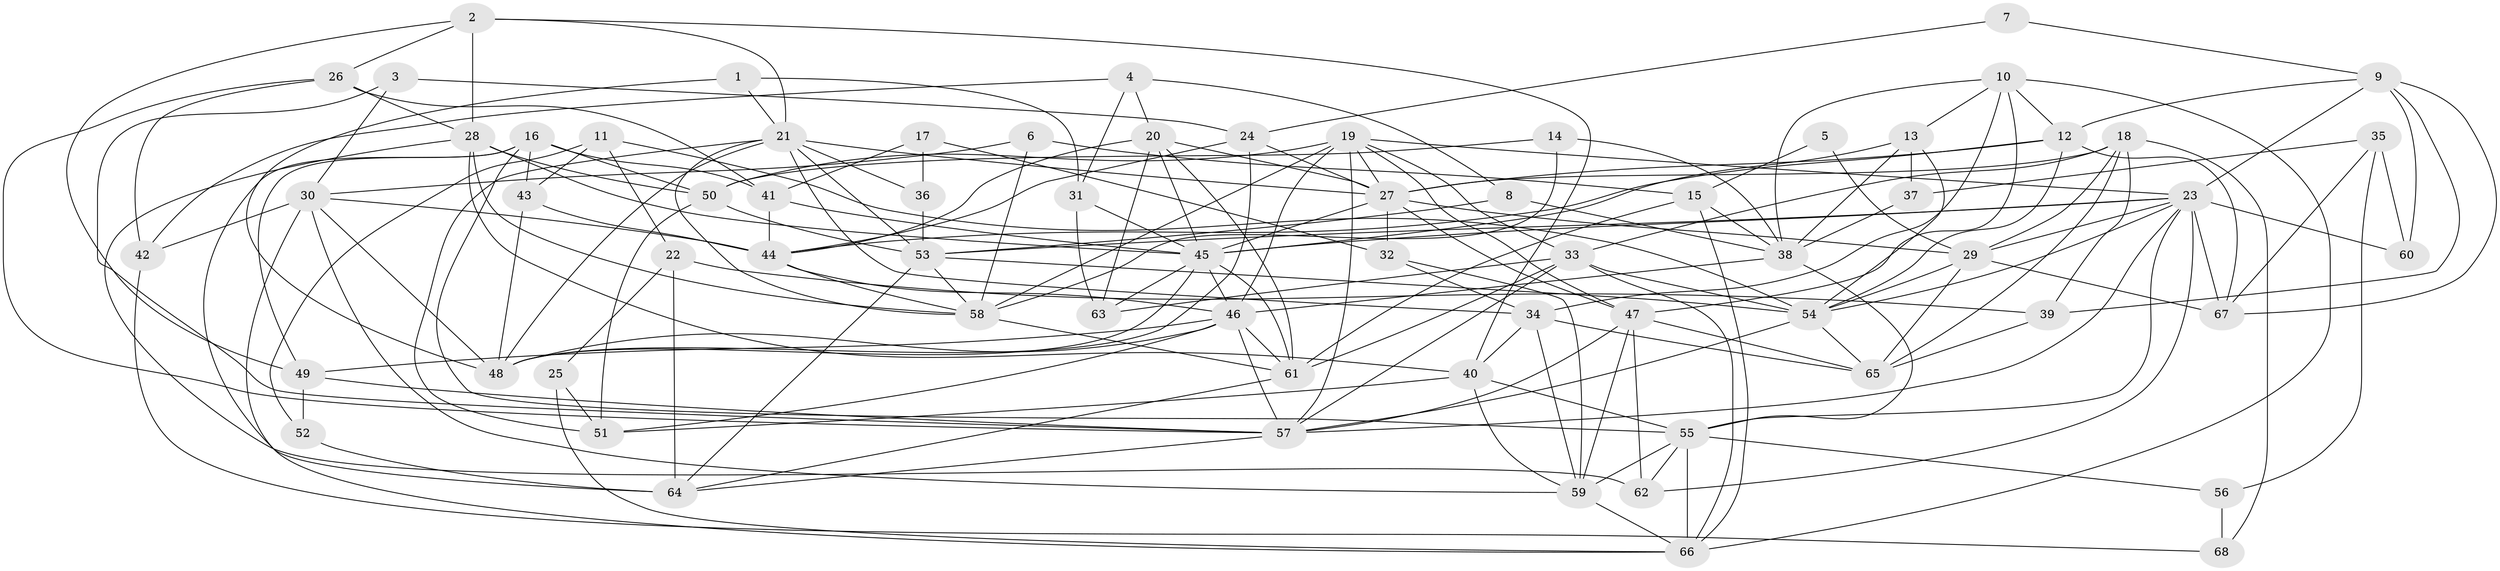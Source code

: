 // original degree distribution, {4: 0.22058823529411764, 3: 0.2647058823529412, 6: 0.09558823529411764, 5: 0.2426470588235294, 7: 0.03676470588235294, 2: 0.13970588235294118}
// Generated by graph-tools (version 1.1) at 2025/37/03/04/25 23:37:07]
// undirected, 68 vertices, 189 edges
graph export_dot {
  node [color=gray90,style=filled];
  1;
  2;
  3;
  4;
  5;
  6;
  7;
  8;
  9;
  10;
  11;
  12;
  13;
  14;
  15;
  16;
  17;
  18;
  19;
  20;
  21;
  22;
  23;
  24;
  25;
  26;
  27;
  28;
  29;
  30;
  31;
  32;
  33;
  34;
  35;
  36;
  37;
  38;
  39;
  40;
  41;
  42;
  43;
  44;
  45;
  46;
  47;
  48;
  49;
  50;
  51;
  52;
  53;
  54;
  55;
  56;
  57;
  58;
  59;
  60;
  61;
  62;
  63;
  64;
  65;
  66;
  67;
  68;
  1 -- 21 [weight=1.0];
  1 -- 31 [weight=1.0];
  1 -- 48 [weight=1.0];
  2 -- 21 [weight=1.0];
  2 -- 26 [weight=1.0];
  2 -- 28 [weight=1.0];
  2 -- 40 [weight=1.0];
  2 -- 49 [weight=1.0];
  3 -- 24 [weight=1.0];
  3 -- 30 [weight=1.0];
  3 -- 57 [weight=1.0];
  4 -- 8 [weight=1.0];
  4 -- 20 [weight=1.0];
  4 -- 31 [weight=1.0];
  4 -- 42 [weight=1.0];
  5 -- 15 [weight=1.0];
  5 -- 29 [weight=1.0];
  6 -- 15 [weight=1.0];
  6 -- 30 [weight=1.0];
  6 -- 58 [weight=1.0];
  7 -- 9 [weight=1.0];
  7 -- 24 [weight=1.0];
  8 -- 38 [weight=1.0];
  8 -- 53 [weight=1.0];
  9 -- 12 [weight=1.0];
  9 -- 23 [weight=1.0];
  9 -- 39 [weight=1.0];
  9 -- 60 [weight=1.0];
  9 -- 67 [weight=1.0];
  10 -- 12 [weight=1.0];
  10 -- 13 [weight=1.0];
  10 -- 34 [weight=1.0];
  10 -- 38 [weight=1.0];
  10 -- 47 [weight=1.0];
  10 -- 66 [weight=1.0];
  11 -- 22 [weight=1.0];
  11 -- 43 [weight=1.0];
  11 -- 52 [weight=1.0];
  11 -- 54 [weight=2.0];
  12 -- 27 [weight=1.0];
  12 -- 44 [weight=1.0];
  12 -- 54 [weight=1.0];
  12 -- 67 [weight=1.0];
  13 -- 37 [weight=1.0];
  13 -- 38 [weight=1.0];
  13 -- 45 [weight=1.0];
  13 -- 54 [weight=1.0];
  14 -- 38 [weight=1.0];
  14 -- 50 [weight=1.0];
  14 -- 58 [weight=2.0];
  15 -- 38 [weight=1.0];
  15 -- 61 [weight=1.0];
  15 -- 66 [weight=1.0];
  16 -- 41 [weight=2.0];
  16 -- 43 [weight=1.0];
  16 -- 49 [weight=1.0];
  16 -- 50 [weight=1.0];
  16 -- 55 [weight=1.0];
  16 -- 64 [weight=1.0];
  17 -- 32 [weight=1.0];
  17 -- 36 [weight=1.0];
  17 -- 41 [weight=1.0];
  18 -- 27 [weight=1.0];
  18 -- 29 [weight=1.0];
  18 -- 33 [weight=1.0];
  18 -- 39 [weight=1.0];
  18 -- 65 [weight=1.0];
  18 -- 68 [weight=1.0];
  19 -- 23 [weight=1.0];
  19 -- 27 [weight=1.0];
  19 -- 33 [weight=1.0];
  19 -- 46 [weight=1.0];
  19 -- 47 [weight=1.0];
  19 -- 50 [weight=1.0];
  19 -- 57 [weight=1.0];
  19 -- 58 [weight=1.0];
  20 -- 27 [weight=2.0];
  20 -- 44 [weight=1.0];
  20 -- 45 [weight=1.0];
  20 -- 61 [weight=1.0];
  20 -- 63 [weight=1.0];
  21 -- 27 [weight=1.0];
  21 -- 34 [weight=1.0];
  21 -- 36 [weight=1.0];
  21 -- 48 [weight=1.0];
  21 -- 51 [weight=1.0];
  21 -- 53 [weight=1.0];
  21 -- 58 [weight=1.0];
  22 -- 25 [weight=1.0];
  22 -- 39 [weight=1.0];
  22 -- 64 [weight=1.0];
  23 -- 29 [weight=1.0];
  23 -- 45 [weight=1.0];
  23 -- 53 [weight=1.0];
  23 -- 54 [weight=1.0];
  23 -- 55 [weight=1.0];
  23 -- 57 [weight=1.0];
  23 -- 60 [weight=1.0];
  23 -- 62 [weight=1.0];
  23 -- 67 [weight=1.0];
  24 -- 27 [weight=1.0];
  24 -- 44 [weight=1.0];
  24 -- 48 [weight=1.0];
  25 -- 51 [weight=1.0];
  25 -- 66 [weight=1.0];
  26 -- 28 [weight=1.0];
  26 -- 41 [weight=1.0];
  26 -- 42 [weight=1.0];
  26 -- 57 [weight=1.0];
  27 -- 29 [weight=1.0];
  27 -- 32 [weight=1.0];
  27 -- 45 [weight=2.0];
  27 -- 47 [weight=1.0];
  28 -- 40 [weight=1.0];
  28 -- 45 [weight=1.0];
  28 -- 50 [weight=1.0];
  28 -- 58 [weight=2.0];
  28 -- 62 [weight=1.0];
  29 -- 54 [weight=1.0];
  29 -- 65 [weight=1.0];
  29 -- 67 [weight=1.0];
  30 -- 42 [weight=1.0];
  30 -- 44 [weight=1.0];
  30 -- 48 [weight=1.0];
  30 -- 59 [weight=1.0];
  30 -- 66 [weight=1.0];
  31 -- 45 [weight=1.0];
  31 -- 63 [weight=1.0];
  32 -- 34 [weight=1.0];
  32 -- 59 [weight=1.0];
  33 -- 54 [weight=2.0];
  33 -- 57 [weight=1.0];
  33 -- 61 [weight=2.0];
  33 -- 63 [weight=1.0];
  33 -- 66 [weight=1.0];
  34 -- 40 [weight=1.0];
  34 -- 59 [weight=1.0];
  34 -- 65 [weight=1.0];
  35 -- 37 [weight=1.0];
  35 -- 56 [weight=1.0];
  35 -- 60 [weight=1.0];
  35 -- 67 [weight=1.0];
  36 -- 53 [weight=1.0];
  37 -- 38 [weight=1.0];
  38 -- 46 [weight=1.0];
  38 -- 55 [weight=1.0];
  39 -- 65 [weight=1.0];
  40 -- 51 [weight=1.0];
  40 -- 55 [weight=1.0];
  40 -- 59 [weight=1.0];
  41 -- 44 [weight=1.0];
  41 -- 45 [weight=1.0];
  42 -- 68 [weight=1.0];
  43 -- 44 [weight=1.0];
  43 -- 48 [weight=1.0];
  44 -- 46 [weight=1.0];
  44 -- 58 [weight=1.0];
  45 -- 46 [weight=2.0];
  45 -- 48 [weight=1.0];
  45 -- 61 [weight=1.0];
  45 -- 63 [weight=1.0];
  46 -- 48 [weight=1.0];
  46 -- 49 [weight=1.0];
  46 -- 51 [weight=1.0];
  46 -- 57 [weight=1.0];
  46 -- 61 [weight=1.0];
  47 -- 57 [weight=1.0];
  47 -- 59 [weight=1.0];
  47 -- 62 [weight=2.0];
  47 -- 65 [weight=1.0];
  49 -- 52 [weight=1.0];
  49 -- 57 [weight=1.0];
  50 -- 51 [weight=1.0];
  50 -- 53 [weight=2.0];
  52 -- 64 [weight=1.0];
  53 -- 54 [weight=1.0];
  53 -- 58 [weight=1.0];
  53 -- 64 [weight=1.0];
  54 -- 57 [weight=1.0];
  54 -- 65 [weight=1.0];
  55 -- 56 [weight=1.0];
  55 -- 59 [weight=1.0];
  55 -- 62 [weight=1.0];
  55 -- 66 [weight=1.0];
  56 -- 68 [weight=1.0];
  57 -- 64 [weight=1.0];
  58 -- 61 [weight=1.0];
  59 -- 66 [weight=1.0];
  61 -- 64 [weight=1.0];
}
